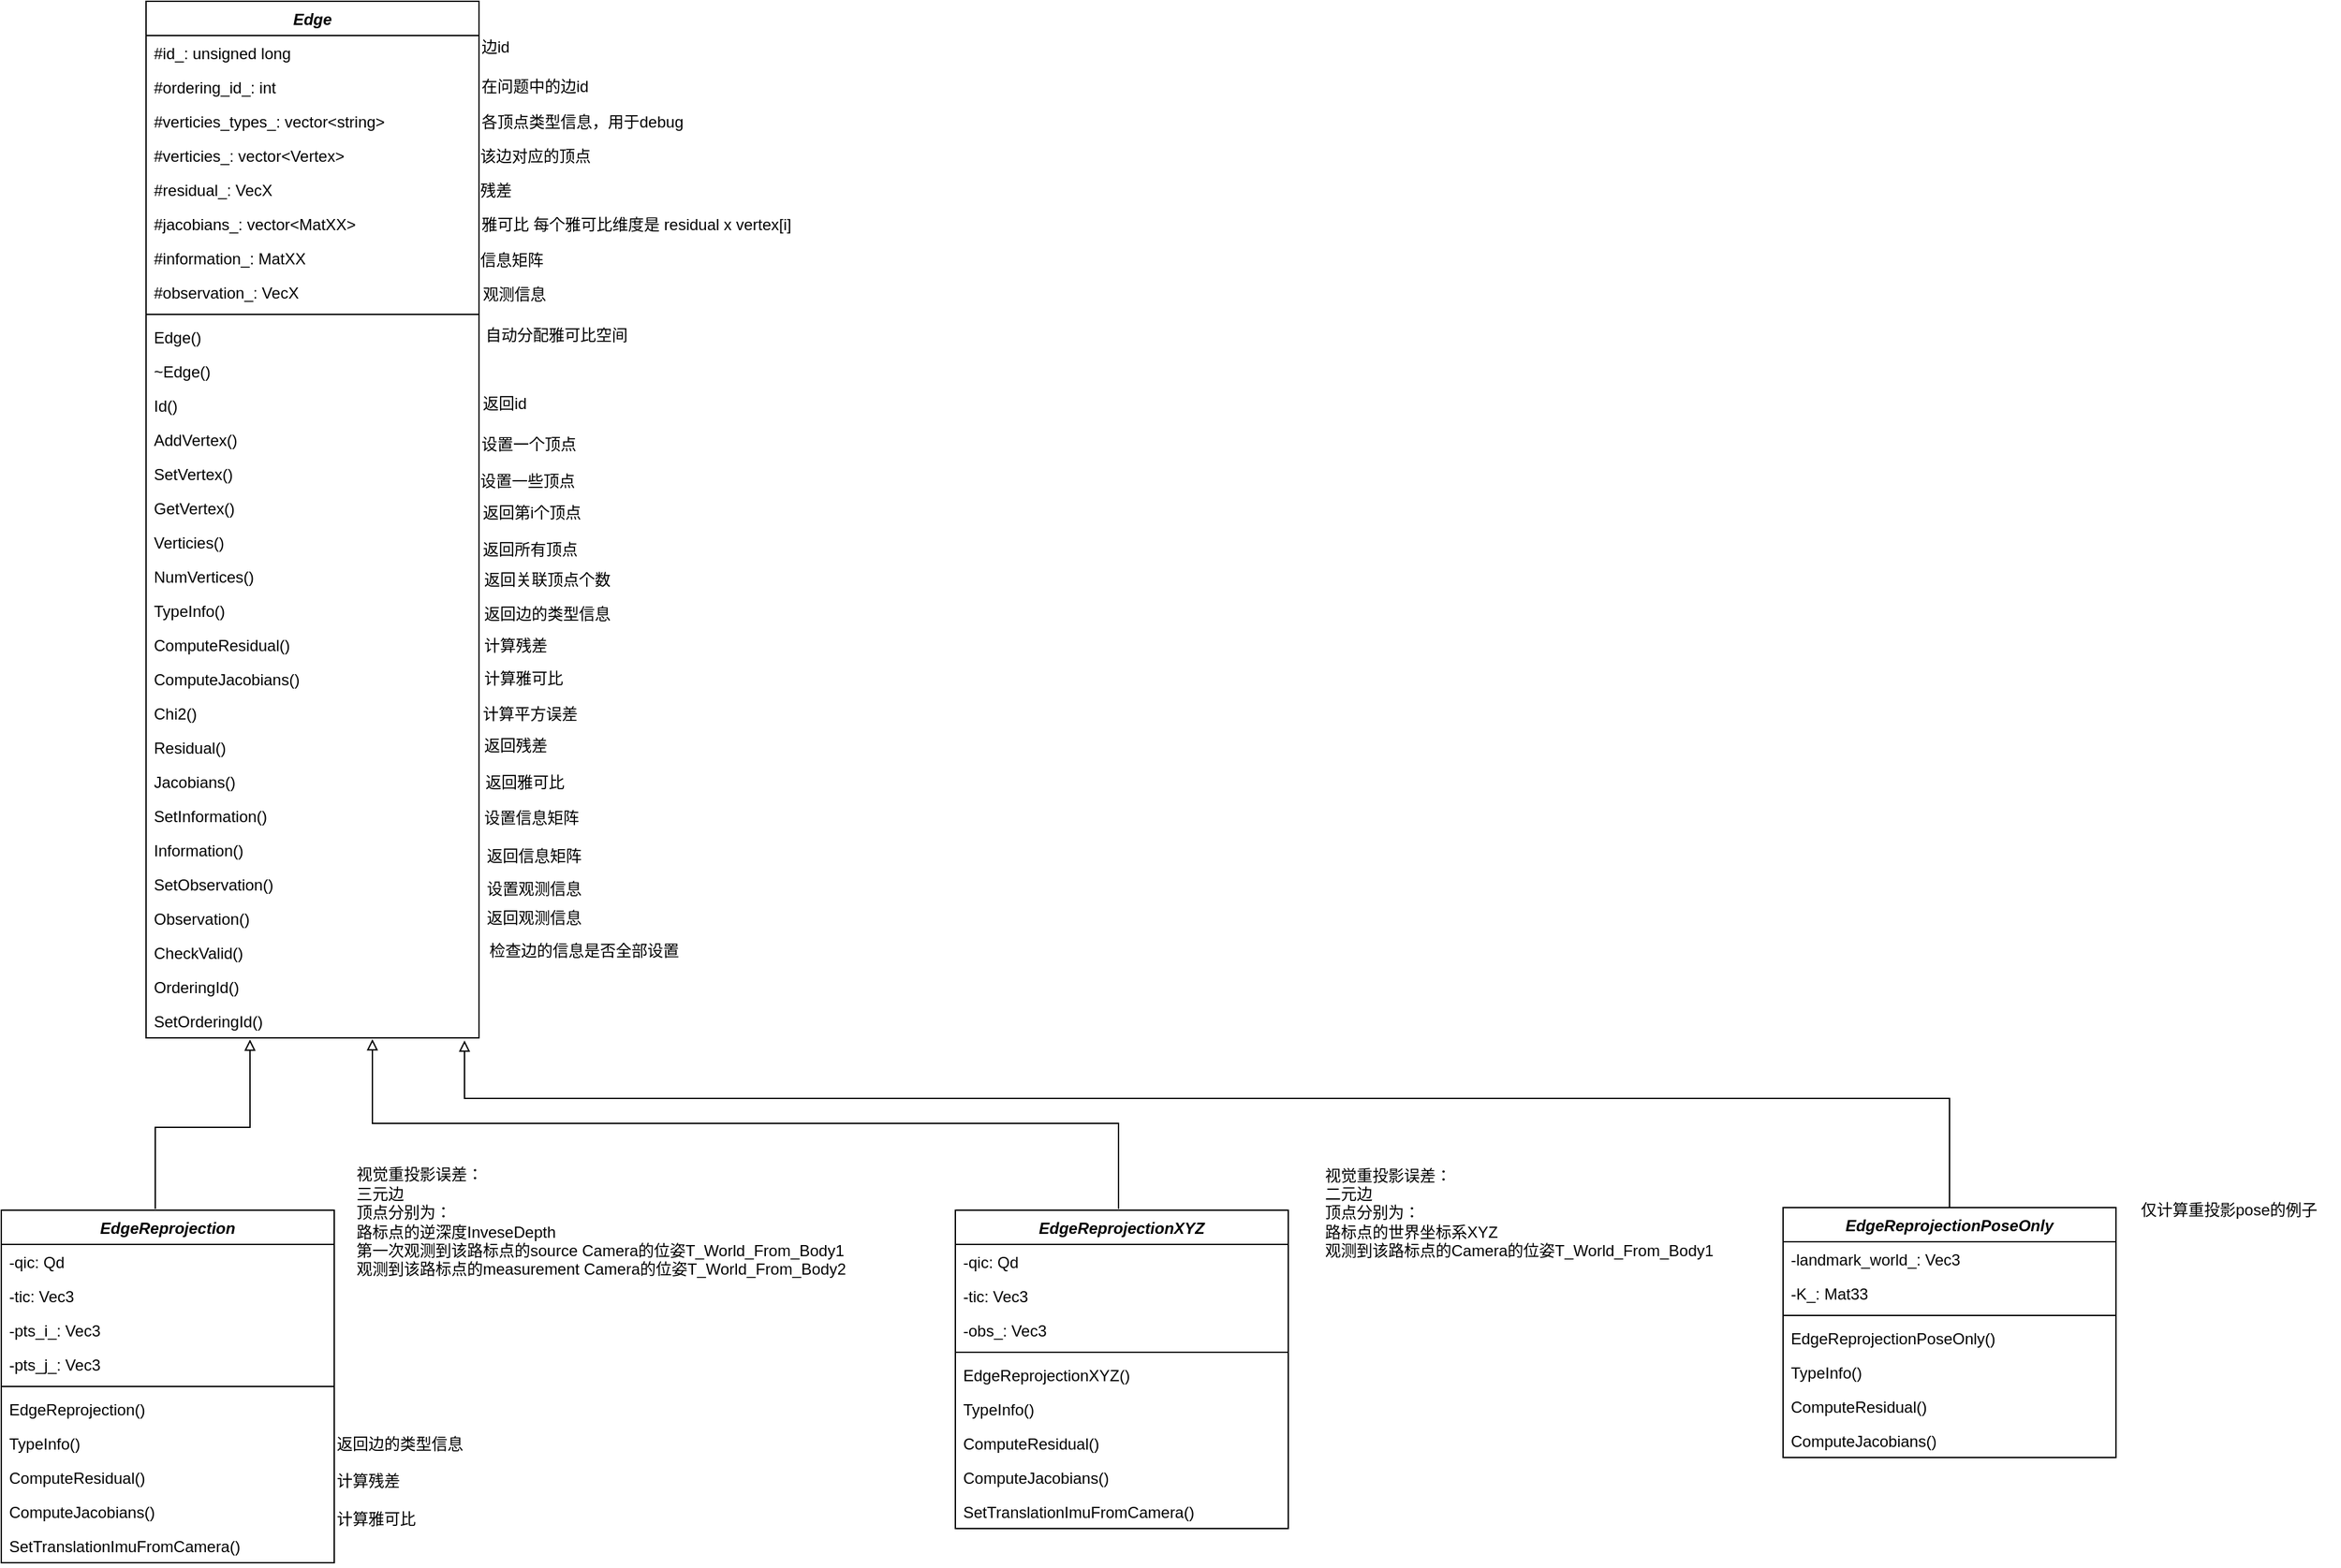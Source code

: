<mxfile version="24.4.0" type="github">
  <diagram name="第 1 页" id="PMOZxPjxoQlB0c3pLiQU">
    <mxGraphModel dx="2136" dy="1175" grid="1" gridSize="1" guides="1" tooltips="1" connect="1" arrows="1" fold="1" page="1" pageScale="1" pageWidth="827" pageHeight="1169" math="0" shadow="0">
      <root>
        <mxCell id="0" />
        <mxCell id="1" parent="0" />
        <mxCell id="XembUIJC6HjosPzbzxdy-1" value="&lt;i&gt;Edge&lt;/i&gt;" style="swimlane;fontStyle=1;align=center;verticalAlign=top;childLayout=stackLayout;horizontal=1;startSize=26;horizontalStack=0;resizeParent=1;resizeParentMax=0;resizeLast=0;collapsible=1;marginBottom=0;whiteSpace=wrap;html=1;" vertex="1" parent="1">
          <mxGeometry x="986" y="9" width="253" height="788" as="geometry" />
        </mxCell>
        <mxCell id="XembUIJC6HjosPzbzxdy-2" value="#id_: unsigned long" style="text;strokeColor=none;fillColor=none;align=left;verticalAlign=top;spacingLeft=4;spacingRight=4;overflow=hidden;rotatable=0;points=[[0,0.5],[1,0.5]];portConstraint=eastwest;whiteSpace=wrap;html=1;" vertex="1" parent="XembUIJC6HjosPzbzxdy-1">
          <mxGeometry y="26" width="253" height="26" as="geometry" />
        </mxCell>
        <mxCell id="XembUIJC6HjosPzbzxdy-3" value="#ordering_id_: int" style="text;strokeColor=none;fillColor=none;align=left;verticalAlign=top;spacingLeft=4;spacingRight=4;overflow=hidden;rotatable=0;points=[[0,0.5],[1,0.5]];portConstraint=eastwest;whiteSpace=wrap;html=1;" vertex="1" parent="XembUIJC6HjosPzbzxdy-1">
          <mxGeometry y="52" width="253" height="26" as="geometry" />
        </mxCell>
        <mxCell id="XembUIJC6HjosPzbzxdy-4" value="#verticies_types_: vector&amp;lt;string&amp;gt;" style="text;strokeColor=none;fillColor=none;align=left;verticalAlign=top;spacingLeft=4;spacingRight=4;overflow=hidden;rotatable=0;points=[[0,0.5],[1,0.5]];portConstraint=eastwest;whiteSpace=wrap;html=1;" vertex="1" parent="XembUIJC6HjosPzbzxdy-1">
          <mxGeometry y="78" width="253" height="26" as="geometry" />
        </mxCell>
        <mxCell id="XembUIJC6HjosPzbzxdy-5" value="#verticies_: vector&amp;lt;Vertex&amp;gt;" style="text;strokeColor=none;fillColor=none;align=left;verticalAlign=top;spacingLeft=4;spacingRight=4;overflow=hidden;rotatable=0;points=[[0,0.5],[1,0.5]];portConstraint=eastwest;whiteSpace=wrap;html=1;" vertex="1" parent="XembUIJC6HjosPzbzxdy-1">
          <mxGeometry y="104" width="253" height="26" as="geometry" />
        </mxCell>
        <mxCell id="XembUIJC6HjosPzbzxdy-6" value="#residual_: VecX" style="text;strokeColor=none;fillColor=none;align=left;verticalAlign=top;spacingLeft=4;spacingRight=4;overflow=hidden;rotatable=0;points=[[0,0.5],[1,0.5]];portConstraint=eastwest;whiteSpace=wrap;html=1;" vertex="1" parent="XembUIJC6HjosPzbzxdy-1">
          <mxGeometry y="130" width="253" height="26" as="geometry" />
        </mxCell>
        <mxCell id="XembUIJC6HjosPzbzxdy-7" value="#jacobians_: vector&amp;lt;MatXX&amp;gt;" style="text;strokeColor=none;fillColor=none;align=left;verticalAlign=top;spacingLeft=4;spacingRight=4;overflow=hidden;rotatable=0;points=[[0,0.5],[1,0.5]];portConstraint=eastwest;whiteSpace=wrap;html=1;" vertex="1" parent="XembUIJC6HjosPzbzxdy-1">
          <mxGeometry y="156" width="253" height="26" as="geometry" />
        </mxCell>
        <mxCell id="XembUIJC6HjosPzbzxdy-8" value="#information_: MatXX" style="text;strokeColor=none;fillColor=none;align=left;verticalAlign=top;spacingLeft=4;spacingRight=4;overflow=hidden;rotatable=0;points=[[0,0.5],[1,0.5]];portConstraint=eastwest;whiteSpace=wrap;html=1;" vertex="1" parent="XembUIJC6HjosPzbzxdy-1">
          <mxGeometry y="182" width="253" height="26" as="geometry" />
        </mxCell>
        <mxCell id="XembUIJC6HjosPzbzxdy-9" value="#observation_: VecX" style="text;strokeColor=none;fillColor=none;align=left;verticalAlign=top;spacingLeft=4;spacingRight=4;overflow=hidden;rotatable=0;points=[[0,0.5],[1,0.5]];portConstraint=eastwest;whiteSpace=wrap;html=1;" vertex="1" parent="XembUIJC6HjosPzbzxdy-1">
          <mxGeometry y="208" width="253" height="26" as="geometry" />
        </mxCell>
        <mxCell id="XembUIJC6HjosPzbzxdy-32" value="" style="line;strokeWidth=1;fillColor=none;align=left;verticalAlign=middle;spacingTop=-1;spacingLeft=3;spacingRight=3;rotatable=0;labelPosition=right;points=[];portConstraint=eastwest;strokeColor=inherit;" vertex="1" parent="XembUIJC6HjosPzbzxdy-1">
          <mxGeometry y="234" width="253" height="8" as="geometry" />
        </mxCell>
        <mxCell id="XembUIJC6HjosPzbzxdy-33" value="Edge()" style="text;strokeColor=none;fillColor=none;align=left;verticalAlign=top;spacingLeft=4;spacingRight=4;overflow=hidden;rotatable=0;points=[[0,0.5],[1,0.5]];portConstraint=eastwest;whiteSpace=wrap;html=1;" vertex="1" parent="XembUIJC6HjosPzbzxdy-1">
          <mxGeometry y="242" width="253" height="26" as="geometry" />
        </mxCell>
        <mxCell id="XembUIJC6HjosPzbzxdy-34" value="~Edge()" style="text;strokeColor=none;fillColor=none;align=left;verticalAlign=top;spacingLeft=4;spacingRight=4;overflow=hidden;rotatable=0;points=[[0,0.5],[1,0.5]];portConstraint=eastwest;whiteSpace=wrap;html=1;" vertex="1" parent="XembUIJC6HjosPzbzxdy-1">
          <mxGeometry y="268" width="253" height="26" as="geometry" />
        </mxCell>
        <mxCell id="XembUIJC6HjosPzbzxdy-35" value="Id()" style="text;strokeColor=none;fillColor=none;align=left;verticalAlign=top;spacingLeft=4;spacingRight=4;overflow=hidden;rotatable=0;points=[[0,0.5],[1,0.5]];portConstraint=eastwest;whiteSpace=wrap;html=1;" vertex="1" parent="XembUIJC6HjosPzbzxdy-1">
          <mxGeometry y="294" width="253" height="26" as="geometry" />
        </mxCell>
        <mxCell id="XembUIJC6HjosPzbzxdy-36" value="AddVertex()" style="text;strokeColor=none;fillColor=none;align=left;verticalAlign=top;spacingLeft=4;spacingRight=4;overflow=hidden;rotatable=0;points=[[0,0.5],[1,0.5]];portConstraint=eastwest;whiteSpace=wrap;html=1;" vertex="1" parent="XembUIJC6HjosPzbzxdy-1">
          <mxGeometry y="320" width="253" height="26" as="geometry" />
        </mxCell>
        <mxCell id="XembUIJC6HjosPzbzxdy-37" value="SetVertex()" style="text;strokeColor=none;fillColor=none;align=left;verticalAlign=top;spacingLeft=4;spacingRight=4;overflow=hidden;rotatable=0;points=[[0,0.5],[1,0.5]];portConstraint=eastwest;whiteSpace=wrap;html=1;" vertex="1" parent="XembUIJC6HjosPzbzxdy-1">
          <mxGeometry y="346" width="253" height="26" as="geometry" />
        </mxCell>
        <mxCell id="XembUIJC6HjosPzbzxdy-38" value="GetVertex()" style="text;strokeColor=none;fillColor=none;align=left;verticalAlign=top;spacingLeft=4;spacingRight=4;overflow=hidden;rotatable=0;points=[[0,0.5],[1,0.5]];portConstraint=eastwest;whiteSpace=wrap;html=1;" vertex="1" parent="XembUIJC6HjosPzbzxdy-1">
          <mxGeometry y="372" width="253" height="26" as="geometry" />
        </mxCell>
        <mxCell id="XembUIJC6HjosPzbzxdy-39" value="Verticies()" style="text;strokeColor=none;fillColor=none;align=left;verticalAlign=top;spacingLeft=4;spacingRight=4;overflow=hidden;rotatable=0;points=[[0,0.5],[1,0.5]];portConstraint=eastwest;whiteSpace=wrap;html=1;" vertex="1" parent="XembUIJC6HjosPzbzxdy-1">
          <mxGeometry y="398" width="253" height="26" as="geometry" />
        </mxCell>
        <mxCell id="XembUIJC6HjosPzbzxdy-40" value="NumVertices()" style="text;strokeColor=none;fillColor=none;align=left;verticalAlign=top;spacingLeft=4;spacingRight=4;overflow=hidden;rotatable=0;points=[[0,0.5],[1,0.5]];portConstraint=eastwest;whiteSpace=wrap;html=1;" vertex="1" parent="XembUIJC6HjosPzbzxdy-1">
          <mxGeometry y="424" width="253" height="26" as="geometry" />
        </mxCell>
        <mxCell id="XembUIJC6HjosPzbzxdy-41" value="TypeInfo()" style="text;strokeColor=none;fillColor=none;align=left;verticalAlign=top;spacingLeft=4;spacingRight=4;overflow=hidden;rotatable=0;points=[[0,0.5],[1,0.5]];portConstraint=eastwest;whiteSpace=wrap;html=1;" vertex="1" parent="XembUIJC6HjosPzbzxdy-1">
          <mxGeometry y="450" width="253" height="26" as="geometry" />
        </mxCell>
        <mxCell id="XembUIJC6HjosPzbzxdy-42" value="ComputeResidual()" style="text;strokeColor=none;fillColor=none;align=left;verticalAlign=top;spacingLeft=4;spacingRight=4;overflow=hidden;rotatable=0;points=[[0,0.5],[1,0.5]];portConstraint=eastwest;whiteSpace=wrap;html=1;" vertex="1" parent="XembUIJC6HjosPzbzxdy-1">
          <mxGeometry y="476" width="253" height="26" as="geometry" />
        </mxCell>
        <mxCell id="XembUIJC6HjosPzbzxdy-43" value="ComputeJacobians()" style="text;strokeColor=none;fillColor=none;align=left;verticalAlign=top;spacingLeft=4;spacingRight=4;overflow=hidden;rotatable=0;points=[[0,0.5],[1,0.5]];portConstraint=eastwest;whiteSpace=wrap;html=1;" vertex="1" parent="XembUIJC6HjosPzbzxdy-1">
          <mxGeometry y="502" width="253" height="26" as="geometry" />
        </mxCell>
        <mxCell id="XembUIJC6HjosPzbzxdy-44" value="Chi2()" style="text;strokeColor=none;fillColor=none;align=left;verticalAlign=top;spacingLeft=4;spacingRight=4;overflow=hidden;rotatable=0;points=[[0,0.5],[1,0.5]];portConstraint=eastwest;whiteSpace=wrap;html=1;" vertex="1" parent="XembUIJC6HjosPzbzxdy-1">
          <mxGeometry y="528" width="253" height="26" as="geometry" />
        </mxCell>
        <mxCell id="XembUIJC6HjosPzbzxdy-45" value="Residual()" style="text;strokeColor=none;fillColor=none;align=left;verticalAlign=top;spacingLeft=4;spacingRight=4;overflow=hidden;rotatable=0;points=[[0,0.5],[1,0.5]];portConstraint=eastwest;whiteSpace=wrap;html=1;" vertex="1" parent="XembUIJC6HjosPzbzxdy-1">
          <mxGeometry y="554" width="253" height="26" as="geometry" />
        </mxCell>
        <mxCell id="XembUIJC6HjosPzbzxdy-46" value="Jacobians()" style="text;strokeColor=none;fillColor=none;align=left;verticalAlign=top;spacingLeft=4;spacingRight=4;overflow=hidden;rotatable=0;points=[[0,0.5],[1,0.5]];portConstraint=eastwest;whiteSpace=wrap;html=1;" vertex="1" parent="XembUIJC6HjosPzbzxdy-1">
          <mxGeometry y="580" width="253" height="26" as="geometry" />
        </mxCell>
        <mxCell id="XembUIJC6HjosPzbzxdy-47" value="SetInformation()" style="text;strokeColor=none;fillColor=none;align=left;verticalAlign=top;spacingLeft=4;spacingRight=4;overflow=hidden;rotatable=0;points=[[0,0.5],[1,0.5]];portConstraint=eastwest;whiteSpace=wrap;html=1;" vertex="1" parent="XembUIJC6HjosPzbzxdy-1">
          <mxGeometry y="606" width="253" height="26" as="geometry" />
        </mxCell>
        <mxCell id="XembUIJC6HjosPzbzxdy-48" value="Information()" style="text;strokeColor=none;fillColor=none;align=left;verticalAlign=top;spacingLeft=4;spacingRight=4;overflow=hidden;rotatable=0;points=[[0,0.5],[1,0.5]];portConstraint=eastwest;whiteSpace=wrap;html=1;" vertex="1" parent="XembUIJC6HjosPzbzxdy-1">
          <mxGeometry y="632" width="253" height="26" as="geometry" />
        </mxCell>
        <mxCell id="XembUIJC6HjosPzbzxdy-49" value="SetObservation()" style="text;strokeColor=none;fillColor=none;align=left;verticalAlign=top;spacingLeft=4;spacingRight=4;overflow=hidden;rotatable=0;points=[[0,0.5],[1,0.5]];portConstraint=eastwest;whiteSpace=wrap;html=1;" vertex="1" parent="XembUIJC6HjosPzbzxdy-1">
          <mxGeometry y="658" width="253" height="26" as="geometry" />
        </mxCell>
        <mxCell id="XembUIJC6HjosPzbzxdy-50" value="Observation()" style="text;strokeColor=none;fillColor=none;align=left;verticalAlign=top;spacingLeft=4;spacingRight=4;overflow=hidden;rotatable=0;points=[[0,0.5],[1,0.5]];portConstraint=eastwest;whiteSpace=wrap;html=1;" vertex="1" parent="XembUIJC6HjosPzbzxdy-1">
          <mxGeometry y="684" width="253" height="26" as="geometry" />
        </mxCell>
        <mxCell id="XembUIJC6HjosPzbzxdy-51" value="CheckValid()" style="text;strokeColor=none;fillColor=none;align=left;verticalAlign=top;spacingLeft=4;spacingRight=4;overflow=hidden;rotatable=0;points=[[0,0.5],[1,0.5]];portConstraint=eastwest;whiteSpace=wrap;html=1;" vertex="1" parent="XembUIJC6HjosPzbzxdy-1">
          <mxGeometry y="710" width="253" height="26" as="geometry" />
        </mxCell>
        <mxCell id="XembUIJC6HjosPzbzxdy-52" value="OrderingId()" style="text;strokeColor=none;fillColor=none;align=left;verticalAlign=top;spacingLeft=4;spacingRight=4;overflow=hidden;rotatable=0;points=[[0,0.5],[1,0.5]];portConstraint=eastwest;whiteSpace=wrap;html=1;" vertex="1" parent="XembUIJC6HjosPzbzxdy-1">
          <mxGeometry y="736" width="253" height="26" as="geometry" />
        </mxCell>
        <mxCell id="XembUIJC6HjosPzbzxdy-53" value="SetOrderingId()" style="text;strokeColor=none;fillColor=none;align=left;verticalAlign=top;spacingLeft=4;spacingRight=4;overflow=hidden;rotatable=0;points=[[0,0.5],[1,0.5]];portConstraint=eastwest;whiteSpace=wrap;html=1;" vertex="1" parent="XembUIJC6HjosPzbzxdy-1">
          <mxGeometry y="762" width="253" height="26" as="geometry" />
        </mxCell>
        <mxCell id="XembUIJC6HjosPzbzxdy-69" value="边id" style="text;html=1;align=left;verticalAlign=middle;resizable=0;points=[];autosize=1;strokeColor=none;fillColor=none;" vertex="1" parent="1">
          <mxGeometry x="1238.5" y="29" width="40" height="30" as="geometry" />
        </mxCell>
        <mxCell id="XembUIJC6HjosPzbzxdy-70" value="各顶点类型信息，用于debug" style="text;html=1;align=left;verticalAlign=middle;resizable=0;points=[];autosize=1;strokeColor=none;fillColor=none;" vertex="1" parent="1">
          <mxGeometry x="1239" y="87" width="172" height="27" as="geometry" />
        </mxCell>
        <mxCell id="XembUIJC6HjosPzbzxdy-71" value="该边对应的顶点" style="text;html=1;align=left;verticalAlign=middle;resizable=0;points=[];autosize=1;strokeColor=none;fillColor=none;" vertex="1" parent="1">
          <mxGeometry x="1237.5" y="113" width="103" height="27" as="geometry" />
        </mxCell>
        <mxCell id="XembUIJC6HjosPzbzxdy-73" value="观测信息" style="text;html=1;align=left;verticalAlign=middle;resizable=0;points=[];autosize=1;strokeColor=none;fillColor=none;" vertex="1" parent="1">
          <mxGeometry x="1239.5" y="218" width="67" height="27" as="geometry" />
        </mxCell>
        <mxCell id="XembUIJC6HjosPzbzxdy-74" value="设置一个顶点" style="text;html=1;align=left;verticalAlign=middle;resizable=0;points=[];autosize=1;strokeColor=none;fillColor=none;" vertex="1" parent="1">
          <mxGeometry x="1238.5" y="332" width="91" height="27" as="geometry" />
        </mxCell>
        <mxCell id="XembUIJC6HjosPzbzxdy-75" value="返回第i个顶点" style="text;html=1;align=left;verticalAlign=middle;resizable=0;points=[];autosize=1;strokeColor=none;fillColor=none;" vertex="1" parent="1">
          <mxGeometry x="1239.5" y="384" width="94" height="27" as="geometry" />
        </mxCell>
        <mxCell id="XembUIJC6HjosPzbzxdy-76" value="返回所有顶点" style="text;html=1;align=left;verticalAlign=middle;resizable=0;points=[];autosize=1;strokeColor=none;fillColor=none;" vertex="1" parent="1">
          <mxGeometry x="1239.5" y="412" width="91" height="27" as="geometry" />
        </mxCell>
        <mxCell id="XembUIJC6HjosPzbzxdy-80" value="返回信息矩阵" style="text;html=1;align=left;verticalAlign=middle;resizable=0;points=[];autosize=1;strokeColor=none;fillColor=none;" vertex="1" parent="1">
          <mxGeometry x="1242.5" y="645" width="91" height="27" as="geometry" />
        </mxCell>
        <mxCell id="XembUIJC6HjosPzbzxdy-89" value="检查边的信息是否全部设置" style="text;html=1;align=left;verticalAlign=middle;resizable=0;points=[];autosize=1;strokeColor=none;fillColor=none;" vertex="1" parent="1">
          <mxGeometry x="1245" y="717" width="163" height="27" as="geometry" />
        </mxCell>
        <mxCell id="XembUIJC6HjosPzbzxdy-117" value="在问题中的边id" style="text;html=1;align=left;verticalAlign=middle;resizable=0;points=[];autosize=1;strokeColor=none;fillColor=none;" vertex="1" parent="1">
          <mxGeometry x="1238.5" y="59" width="100" height="30" as="geometry" />
        </mxCell>
        <mxCell id="XembUIJC6HjosPzbzxdy-118" value="残差" style="text;html=1;align=left;verticalAlign=middle;resizable=0;points=[];autosize=1;strokeColor=none;fillColor=none;" vertex="1" parent="1">
          <mxGeometry x="1238" y="139" width="43" height="27" as="geometry" />
        </mxCell>
        <mxCell id="XembUIJC6HjosPzbzxdy-119" value="雅可比 每个雅可比维度是 residual x vertex[i]" style="text;html=1;align=left;verticalAlign=middle;resizable=0;points=[];autosize=1;strokeColor=none;fillColor=none;" vertex="1" parent="1">
          <mxGeometry x="1239" y="165" width="254" height="27" as="geometry" />
        </mxCell>
        <mxCell id="XembUIJC6HjosPzbzxdy-120" value="信息矩阵" style="text;html=1;align=left;verticalAlign=middle;resizable=0;points=[];autosize=1;strokeColor=none;fillColor=none;" vertex="1" parent="1">
          <mxGeometry x="1237.5" y="192" width="67" height="27" as="geometry" />
        </mxCell>
        <mxCell id="XembUIJC6HjosPzbzxdy-121" value="自动分配雅可比空间" style="text;html=1;align=left;verticalAlign=middle;resizable=0;points=[];autosize=1;strokeColor=none;fillColor=none;" vertex="1" parent="1">
          <mxGeometry x="1242" y="249" width="127" height="27" as="geometry" />
        </mxCell>
        <mxCell id="XembUIJC6HjosPzbzxdy-122" value="返回id" style="text;html=1;align=left;verticalAlign=middle;resizable=0;points=[];autosize=1;strokeColor=none;fillColor=none;" vertex="1" parent="1">
          <mxGeometry x="1240" y="301" width="52" height="27" as="geometry" />
        </mxCell>
        <mxCell id="XembUIJC6HjosPzbzxdy-123" value="设置一些顶点" style="text;html=1;align=left;verticalAlign=middle;resizable=0;points=[];autosize=1;strokeColor=none;fillColor=none;" vertex="1" parent="1">
          <mxGeometry x="1238" y="360" width="91" height="27" as="geometry" />
        </mxCell>
        <mxCell id="XembUIJC6HjosPzbzxdy-124" value="返回关联顶点个数" style="text;html=1;align=left;verticalAlign=middle;resizable=0;points=[];autosize=1;strokeColor=none;fillColor=none;" vertex="1" parent="1">
          <mxGeometry x="1241" y="435" width="115" height="27" as="geometry" />
        </mxCell>
        <mxCell id="XembUIJC6HjosPzbzxdy-125" value="返回边的类型信息" style="text;html=1;align=left;verticalAlign=middle;resizable=0;points=[];autosize=1;strokeColor=none;fillColor=none;" vertex="1" parent="1">
          <mxGeometry x="1241" y="461" width="115" height="27" as="geometry" />
        </mxCell>
        <mxCell id="XembUIJC6HjosPzbzxdy-126" value="计算残差" style="text;html=1;align=left;verticalAlign=middle;resizable=0;points=[];autosize=1;strokeColor=none;fillColor=none;" vertex="1" parent="1">
          <mxGeometry x="1241" y="485" width="67" height="27" as="geometry" />
        </mxCell>
        <mxCell id="XembUIJC6HjosPzbzxdy-127" value="计算雅可比" style="text;html=1;align=left;verticalAlign=middle;resizable=0;points=[];autosize=1;strokeColor=none;fillColor=none;" vertex="1" parent="1">
          <mxGeometry x="1241" y="510" width="79" height="27" as="geometry" />
        </mxCell>
        <mxCell id="XembUIJC6HjosPzbzxdy-128" value="计算平方误差" style="text;html=1;align=left;verticalAlign=middle;resizable=0;points=[];autosize=1;strokeColor=none;fillColor=none;" vertex="1" parent="1">
          <mxGeometry x="1239.5" y="537" width="91" height="27" as="geometry" />
        </mxCell>
        <mxCell id="XembUIJC6HjosPzbzxdy-129" value="返回残差" style="text;html=1;align=left;verticalAlign=middle;resizable=0;points=[];autosize=1;strokeColor=none;fillColor=none;" vertex="1" parent="1">
          <mxGeometry x="1241" y="561" width="67" height="27" as="geometry" />
        </mxCell>
        <mxCell id="XembUIJC6HjosPzbzxdy-130" value="返回雅可比" style="text;html=1;align=left;verticalAlign=middle;resizable=0;points=[];autosize=1;strokeColor=none;fillColor=none;" vertex="1" parent="1">
          <mxGeometry x="1241.5" y="589" width="79" height="27" as="geometry" />
        </mxCell>
        <mxCell id="XembUIJC6HjosPzbzxdy-131" value="设置信息矩阵" style="text;html=1;align=left;verticalAlign=middle;resizable=0;points=[];autosize=1;strokeColor=none;fillColor=none;" vertex="1" parent="1">
          <mxGeometry x="1241" y="616" width="91" height="27" as="geometry" />
        </mxCell>
        <mxCell id="XembUIJC6HjosPzbzxdy-132" value="设置观测信息" style="text;html=1;align=left;verticalAlign=middle;resizable=0;points=[];autosize=1;strokeColor=none;fillColor=none;" vertex="1" parent="1">
          <mxGeometry x="1242.5" y="670" width="91" height="27" as="geometry" />
        </mxCell>
        <mxCell id="XembUIJC6HjosPzbzxdy-133" value="返回观测信息" style="text;html=1;align=left;verticalAlign=middle;resizable=0;points=[];autosize=1;strokeColor=none;fillColor=none;" vertex="1" parent="1">
          <mxGeometry x="1243" y="692" width="91" height="27" as="geometry" />
        </mxCell>
        <mxCell id="XembUIJC6HjosPzbzxdy-137" value="" style="endArrow=block;html=1;rounded=0;entryX=0.407;entryY=1.125;entryDx=0;entryDy=0;entryPerimeter=0;edgeStyle=orthogonalEdgeStyle;endFill=0;" edge="1" parent="1">
          <mxGeometry width="50" height="50" relative="1" as="geometry">
            <mxPoint x="993" y="927" as="sourcePoint" />
            <mxPoint x="1064.971" y="798.25" as="targetPoint" />
            <Array as="points">
              <mxPoint x="993" y="927" />
              <mxPoint x="993" y="865" />
              <mxPoint x="1065" y="865" />
            </Array>
          </mxGeometry>
        </mxCell>
        <mxCell id="XembUIJC6HjosPzbzxdy-138" value="&lt;i&gt;EdgeReprojection&lt;/i&gt;" style="swimlane;fontStyle=1;align=center;verticalAlign=top;childLayout=stackLayout;horizontal=1;startSize=26;horizontalStack=0;resizeParent=1;resizeParentMax=0;resizeLast=0;collapsible=1;marginBottom=0;whiteSpace=wrap;html=1;" vertex="1" parent="1">
          <mxGeometry x="876" y="928" width="253" height="268" as="geometry" />
        </mxCell>
        <mxCell id="XembUIJC6HjosPzbzxdy-143" value="-qic: Qd" style="text;strokeColor=none;fillColor=none;align=left;verticalAlign=top;spacingLeft=4;spacingRight=4;overflow=hidden;rotatable=0;points=[[0,0.5],[1,0.5]];portConstraint=eastwest;whiteSpace=wrap;html=1;" vertex="1" parent="XembUIJC6HjosPzbzxdy-138">
          <mxGeometry y="26" width="253" height="26" as="geometry" />
        </mxCell>
        <mxCell id="XembUIJC6HjosPzbzxdy-144" value="-tic: Vec3" style="text;strokeColor=none;fillColor=none;align=left;verticalAlign=top;spacingLeft=4;spacingRight=4;overflow=hidden;rotatable=0;points=[[0,0.5],[1,0.5]];portConstraint=eastwest;whiteSpace=wrap;html=1;" vertex="1" parent="XembUIJC6HjosPzbzxdy-138">
          <mxGeometry y="52" width="253" height="26" as="geometry" />
        </mxCell>
        <mxCell id="XembUIJC6HjosPzbzxdy-145" value="-pts_i_: Vec3" style="text;strokeColor=none;fillColor=none;align=left;verticalAlign=top;spacingLeft=4;spacingRight=4;overflow=hidden;rotatable=0;points=[[0,0.5],[1,0.5]];portConstraint=eastwest;whiteSpace=wrap;html=1;" vertex="1" parent="XembUIJC6HjosPzbzxdy-138">
          <mxGeometry y="78" width="253" height="26" as="geometry" />
        </mxCell>
        <mxCell id="XembUIJC6HjosPzbzxdy-146" value="-pts_j_: Vec3" style="text;strokeColor=none;fillColor=none;align=left;verticalAlign=top;spacingLeft=4;spacingRight=4;overflow=hidden;rotatable=0;points=[[0,0.5],[1,0.5]];portConstraint=eastwest;whiteSpace=wrap;html=1;" vertex="1" parent="XembUIJC6HjosPzbzxdy-138">
          <mxGeometry y="104" width="253" height="26" as="geometry" />
        </mxCell>
        <mxCell id="XembUIJC6HjosPzbzxdy-147" value="" style="line;strokeWidth=1;fillColor=none;align=left;verticalAlign=middle;spacingTop=-1;spacingLeft=3;spacingRight=3;rotatable=0;labelPosition=right;points=[];portConstraint=eastwest;strokeColor=inherit;" vertex="1" parent="XembUIJC6HjosPzbzxdy-138">
          <mxGeometry y="130" width="253" height="8" as="geometry" />
        </mxCell>
        <mxCell id="XembUIJC6HjosPzbzxdy-148" value="EdgeReprojection()" style="text;strokeColor=none;fillColor=none;align=left;verticalAlign=top;spacingLeft=4;spacingRight=4;overflow=hidden;rotatable=0;points=[[0,0.5],[1,0.5]];portConstraint=eastwest;whiteSpace=wrap;html=1;" vertex="1" parent="XembUIJC6HjosPzbzxdy-138">
          <mxGeometry y="138" width="253" height="26" as="geometry" />
        </mxCell>
        <mxCell id="XembUIJC6HjosPzbzxdy-149" value="TypeInfo()" style="text;strokeColor=none;fillColor=none;align=left;verticalAlign=top;spacingLeft=4;spacingRight=4;overflow=hidden;rotatable=0;points=[[0,0.5],[1,0.5]];portConstraint=eastwest;whiteSpace=wrap;html=1;" vertex="1" parent="XembUIJC6HjosPzbzxdy-138">
          <mxGeometry y="164" width="253" height="26" as="geometry" />
        </mxCell>
        <mxCell id="XembUIJC6HjosPzbzxdy-150" value="ComputeResidual()" style="text;strokeColor=none;fillColor=none;align=left;verticalAlign=top;spacingLeft=4;spacingRight=4;overflow=hidden;rotatable=0;points=[[0,0.5],[1,0.5]];portConstraint=eastwest;whiteSpace=wrap;html=1;" vertex="1" parent="XembUIJC6HjosPzbzxdy-138">
          <mxGeometry y="190" width="253" height="26" as="geometry" />
        </mxCell>
        <mxCell id="XembUIJC6HjosPzbzxdy-151" value="ComputeJacobians()" style="text;strokeColor=none;fillColor=none;align=left;verticalAlign=top;spacingLeft=4;spacingRight=4;overflow=hidden;rotatable=0;points=[[0,0.5],[1,0.5]];portConstraint=eastwest;whiteSpace=wrap;html=1;" vertex="1" parent="XembUIJC6HjosPzbzxdy-138">
          <mxGeometry y="216" width="253" height="26" as="geometry" />
        </mxCell>
        <mxCell id="XembUIJC6HjosPzbzxdy-152" value="SetTranslationImuFromCamera()" style="text;strokeColor=none;fillColor=none;align=left;verticalAlign=top;spacingLeft=4;spacingRight=4;overflow=hidden;rotatable=0;points=[[0,0.5],[1,0.5]];portConstraint=eastwest;whiteSpace=wrap;html=1;" vertex="1" parent="XembUIJC6HjosPzbzxdy-138">
          <mxGeometry y="242" width="253" height="26" as="geometry" />
        </mxCell>
        <mxCell id="XembUIJC6HjosPzbzxdy-169" value="视觉重投影误差：&lt;div&gt;三元边&lt;br&gt;顶点分别为：&lt;/div&gt;&lt;div&gt;路标点的逆深度InveseDepth&lt;br&gt;第一次观测到该路标点的source Camera的位姿T_World_From_Body1&lt;br&gt;观测到该路标点的measurement Camera的位姿&lt;span style=&quot;background-color: initial;&quot;&gt;T_World_From_Body2&lt;/span&gt;&lt;/div&gt;" style="text;html=1;align=left;verticalAlign=middle;resizable=0;points=[];autosize=1;strokeColor=none;fillColor=none;" vertex="1" parent="1">
          <mxGeometry x="1143.5" y="887" width="391" height="99" as="geometry" />
        </mxCell>
        <mxCell id="XembUIJC6HjosPzbzxdy-170" value="返回边的类型信息" style="text;html=1;align=left;verticalAlign=middle;resizable=0;points=[];autosize=1;strokeColor=none;fillColor=none;" vertex="1" parent="1">
          <mxGeometry x="1129" y="1092" width="115" height="27" as="geometry" />
        </mxCell>
        <mxCell id="XembUIJC6HjosPzbzxdy-171" value="计算残差" style="text;html=1;align=left;verticalAlign=middle;resizable=0;points=[];autosize=1;strokeColor=none;fillColor=none;" vertex="1" parent="1">
          <mxGeometry x="1129" y="1120" width="67" height="27" as="geometry" />
        </mxCell>
        <mxCell id="XembUIJC6HjosPzbzxdy-172" value="计算雅可比" style="text;html=1;align=left;verticalAlign=middle;resizable=0;points=[];autosize=1;strokeColor=none;fillColor=none;" vertex="1" parent="1">
          <mxGeometry x="1129" y="1149" width="79" height="27" as="geometry" />
        </mxCell>
        <mxCell id="XembUIJC6HjosPzbzxdy-173" value="&lt;i&gt;EdgeReprojectionXYZ&lt;/i&gt;" style="swimlane;fontStyle=1;align=center;verticalAlign=top;childLayout=stackLayout;horizontal=1;startSize=26;horizontalStack=0;resizeParent=1;resizeParentMax=0;resizeLast=0;collapsible=1;marginBottom=0;whiteSpace=wrap;html=1;" vertex="1" parent="1">
          <mxGeometry x="1601" y="928" width="253" height="242" as="geometry" />
        </mxCell>
        <mxCell id="XembUIJC6HjosPzbzxdy-174" value="-qic: Qd" style="text;strokeColor=none;fillColor=none;align=left;verticalAlign=top;spacingLeft=4;spacingRight=4;overflow=hidden;rotatable=0;points=[[0,0.5],[1,0.5]];portConstraint=eastwest;whiteSpace=wrap;html=1;" vertex="1" parent="XembUIJC6HjosPzbzxdy-173">
          <mxGeometry y="26" width="253" height="26" as="geometry" />
        </mxCell>
        <mxCell id="XembUIJC6HjosPzbzxdy-175" value="-tic: Vec3" style="text;strokeColor=none;fillColor=none;align=left;verticalAlign=top;spacingLeft=4;spacingRight=4;overflow=hidden;rotatable=0;points=[[0,0.5],[1,0.5]];portConstraint=eastwest;whiteSpace=wrap;html=1;" vertex="1" parent="XembUIJC6HjosPzbzxdy-173">
          <mxGeometry y="52" width="253" height="26" as="geometry" />
        </mxCell>
        <mxCell id="XembUIJC6HjosPzbzxdy-177" value="-obs_: Vec3" style="text;strokeColor=none;fillColor=none;align=left;verticalAlign=top;spacingLeft=4;spacingRight=4;overflow=hidden;rotatable=0;points=[[0,0.5],[1,0.5]];portConstraint=eastwest;whiteSpace=wrap;html=1;" vertex="1" parent="XembUIJC6HjosPzbzxdy-173">
          <mxGeometry y="78" width="253" height="26" as="geometry" />
        </mxCell>
        <mxCell id="XembUIJC6HjosPzbzxdy-178" value="" style="line;strokeWidth=1;fillColor=none;align=left;verticalAlign=middle;spacingTop=-1;spacingLeft=3;spacingRight=3;rotatable=0;labelPosition=right;points=[];portConstraint=eastwest;strokeColor=inherit;" vertex="1" parent="XembUIJC6HjosPzbzxdy-173">
          <mxGeometry y="104" width="253" height="8" as="geometry" />
        </mxCell>
        <mxCell id="XembUIJC6HjosPzbzxdy-179" value="EdgeReprojectionXYZ()" style="text;strokeColor=none;fillColor=none;align=left;verticalAlign=top;spacingLeft=4;spacingRight=4;overflow=hidden;rotatable=0;points=[[0,0.5],[1,0.5]];portConstraint=eastwest;whiteSpace=wrap;html=1;" vertex="1" parent="XembUIJC6HjosPzbzxdy-173">
          <mxGeometry y="112" width="253" height="26" as="geometry" />
        </mxCell>
        <mxCell id="XembUIJC6HjosPzbzxdy-180" value="TypeInfo()" style="text;strokeColor=none;fillColor=none;align=left;verticalAlign=top;spacingLeft=4;spacingRight=4;overflow=hidden;rotatable=0;points=[[0,0.5],[1,0.5]];portConstraint=eastwest;whiteSpace=wrap;html=1;" vertex="1" parent="XembUIJC6HjosPzbzxdy-173">
          <mxGeometry y="138" width="253" height="26" as="geometry" />
        </mxCell>
        <mxCell id="XembUIJC6HjosPzbzxdy-181" value="ComputeResidual()" style="text;strokeColor=none;fillColor=none;align=left;verticalAlign=top;spacingLeft=4;spacingRight=4;overflow=hidden;rotatable=0;points=[[0,0.5],[1,0.5]];portConstraint=eastwest;whiteSpace=wrap;html=1;" vertex="1" parent="XembUIJC6HjosPzbzxdy-173">
          <mxGeometry y="164" width="253" height="26" as="geometry" />
        </mxCell>
        <mxCell id="XembUIJC6HjosPzbzxdy-182" value="ComputeJacobians()" style="text;strokeColor=none;fillColor=none;align=left;verticalAlign=top;spacingLeft=4;spacingRight=4;overflow=hidden;rotatable=0;points=[[0,0.5],[1,0.5]];portConstraint=eastwest;whiteSpace=wrap;html=1;" vertex="1" parent="XembUIJC6HjosPzbzxdy-173">
          <mxGeometry y="190" width="253" height="26" as="geometry" />
        </mxCell>
        <mxCell id="XembUIJC6HjosPzbzxdy-183" value="SetTranslationImuFromCamera()" style="text;strokeColor=none;fillColor=none;align=left;verticalAlign=top;spacingLeft=4;spacingRight=4;overflow=hidden;rotatable=0;points=[[0,0.5],[1,0.5]];portConstraint=eastwest;whiteSpace=wrap;html=1;" vertex="1" parent="XembUIJC6HjosPzbzxdy-173">
          <mxGeometry y="216" width="253" height="26" as="geometry" />
        </mxCell>
        <mxCell id="XembUIJC6HjosPzbzxdy-184" value="视觉重投影误差：&lt;div&gt;二元边&lt;br&gt;顶点分别为：&lt;/div&gt;&lt;div&gt;路标点的世界坐标系XYZ&lt;/div&gt;&lt;div&gt;观测到该路标点的Camera的位姿T_World_From_Body1&lt;br&gt;&lt;/div&gt;" style="text;html=1;align=left;verticalAlign=middle;resizable=0;points=[];autosize=1;strokeColor=none;fillColor=none;" vertex="1" parent="1">
          <mxGeometry x="1880" y="887" width="314" height="85" as="geometry" />
        </mxCell>
        <mxCell id="XembUIJC6HjosPzbzxdy-185" value="" style="endArrow=block;html=1;rounded=0;edgeStyle=orthogonalEdgeStyle;endFill=0;" edge="1" parent="1">
          <mxGeometry width="50" height="50" relative="1" as="geometry">
            <mxPoint x="1725" y="927" as="sourcePoint" />
            <mxPoint x="1158" y="798" as="targetPoint" />
            <Array as="points">
              <mxPoint x="1725" y="862" />
              <mxPoint x="1158" y="862" />
            </Array>
          </mxGeometry>
        </mxCell>
        <mxCell id="XembUIJC6HjosPzbzxdy-186" value="&lt;i&gt;EdgeReprojectionPoseOnly&lt;/i&gt;" style="swimlane;fontStyle=1;align=center;verticalAlign=top;childLayout=stackLayout;horizontal=1;startSize=26;horizontalStack=0;resizeParent=1;resizeParentMax=0;resizeLast=0;collapsible=1;marginBottom=0;whiteSpace=wrap;html=1;" vertex="1" parent="1">
          <mxGeometry x="2230" y="926" width="253" height="190" as="geometry" />
        </mxCell>
        <mxCell id="XembUIJC6HjosPzbzxdy-187" value="-landmark_world_: Vec3" style="text;strokeColor=none;fillColor=none;align=left;verticalAlign=top;spacingLeft=4;spacingRight=4;overflow=hidden;rotatable=0;points=[[0,0.5],[1,0.5]];portConstraint=eastwest;whiteSpace=wrap;html=1;" vertex="1" parent="XembUIJC6HjosPzbzxdy-186">
          <mxGeometry y="26" width="253" height="26" as="geometry" />
        </mxCell>
        <mxCell id="XembUIJC6HjosPzbzxdy-189" value="-K_: Mat33" style="text;strokeColor=none;fillColor=none;align=left;verticalAlign=top;spacingLeft=4;spacingRight=4;overflow=hidden;rotatable=0;points=[[0,0.5],[1,0.5]];portConstraint=eastwest;whiteSpace=wrap;html=1;" vertex="1" parent="XembUIJC6HjosPzbzxdy-186">
          <mxGeometry y="52" width="253" height="26" as="geometry" />
        </mxCell>
        <mxCell id="XembUIJC6HjosPzbzxdy-190" value="" style="line;strokeWidth=1;fillColor=none;align=left;verticalAlign=middle;spacingTop=-1;spacingLeft=3;spacingRight=3;rotatable=0;labelPosition=right;points=[];portConstraint=eastwest;strokeColor=inherit;" vertex="1" parent="XembUIJC6HjosPzbzxdy-186">
          <mxGeometry y="78" width="253" height="8" as="geometry" />
        </mxCell>
        <mxCell id="XembUIJC6HjosPzbzxdy-191" value="EdgeReprojectionPoseOnly()" style="text;strokeColor=none;fillColor=none;align=left;verticalAlign=top;spacingLeft=4;spacingRight=4;overflow=hidden;rotatable=0;points=[[0,0.5],[1,0.5]];portConstraint=eastwest;whiteSpace=wrap;html=1;" vertex="1" parent="XembUIJC6HjosPzbzxdy-186">
          <mxGeometry y="86" width="253" height="26" as="geometry" />
        </mxCell>
        <mxCell id="XembUIJC6HjosPzbzxdy-192" value="TypeInfo()" style="text;strokeColor=none;fillColor=none;align=left;verticalAlign=top;spacingLeft=4;spacingRight=4;overflow=hidden;rotatable=0;points=[[0,0.5],[1,0.5]];portConstraint=eastwest;whiteSpace=wrap;html=1;" vertex="1" parent="XembUIJC6HjosPzbzxdy-186">
          <mxGeometry y="112" width="253" height="26" as="geometry" />
        </mxCell>
        <mxCell id="XembUIJC6HjosPzbzxdy-193" value="ComputeResidual()" style="text;strokeColor=none;fillColor=none;align=left;verticalAlign=top;spacingLeft=4;spacingRight=4;overflow=hidden;rotatable=0;points=[[0,0.5],[1,0.5]];portConstraint=eastwest;whiteSpace=wrap;html=1;" vertex="1" parent="XembUIJC6HjosPzbzxdy-186">
          <mxGeometry y="138" width="253" height="26" as="geometry" />
        </mxCell>
        <mxCell id="XembUIJC6HjosPzbzxdy-194" value="ComputeJacobians()" style="text;strokeColor=none;fillColor=none;align=left;verticalAlign=top;spacingLeft=4;spacingRight=4;overflow=hidden;rotatable=0;points=[[0,0.5],[1,0.5]];portConstraint=eastwest;whiteSpace=wrap;html=1;" vertex="1" parent="XembUIJC6HjosPzbzxdy-186">
          <mxGeometry y="164" width="253" height="26" as="geometry" />
        </mxCell>
        <mxCell id="XembUIJC6HjosPzbzxdy-196" value="仅计算重投影pose的例子" style="text;html=1;align=left;verticalAlign=middle;resizable=0;points=[];autosize=1;strokeColor=none;fillColor=none;" vertex="1" parent="1">
          <mxGeometry x="2500" y="914" width="153" height="27" as="geometry" />
        </mxCell>
        <mxCell id="XembUIJC6HjosPzbzxdy-197" value="" style="endArrow=block;html=1;rounded=0;edgeStyle=orthogonalEdgeStyle;endFill=0;exitX=0.5;exitY=0;exitDx=0;exitDy=0;" edge="1" parent="1" source="XembUIJC6HjosPzbzxdy-186">
          <mxGeometry width="50" height="50" relative="1" as="geometry">
            <mxPoint x="1795" y="928" as="sourcePoint" />
            <mxPoint x="1228" y="799" as="targetPoint" />
            <Array as="points">
              <mxPoint x="2357" y="843" />
              <mxPoint x="1228" y="843" />
            </Array>
          </mxGeometry>
        </mxCell>
      </root>
    </mxGraphModel>
  </diagram>
</mxfile>
